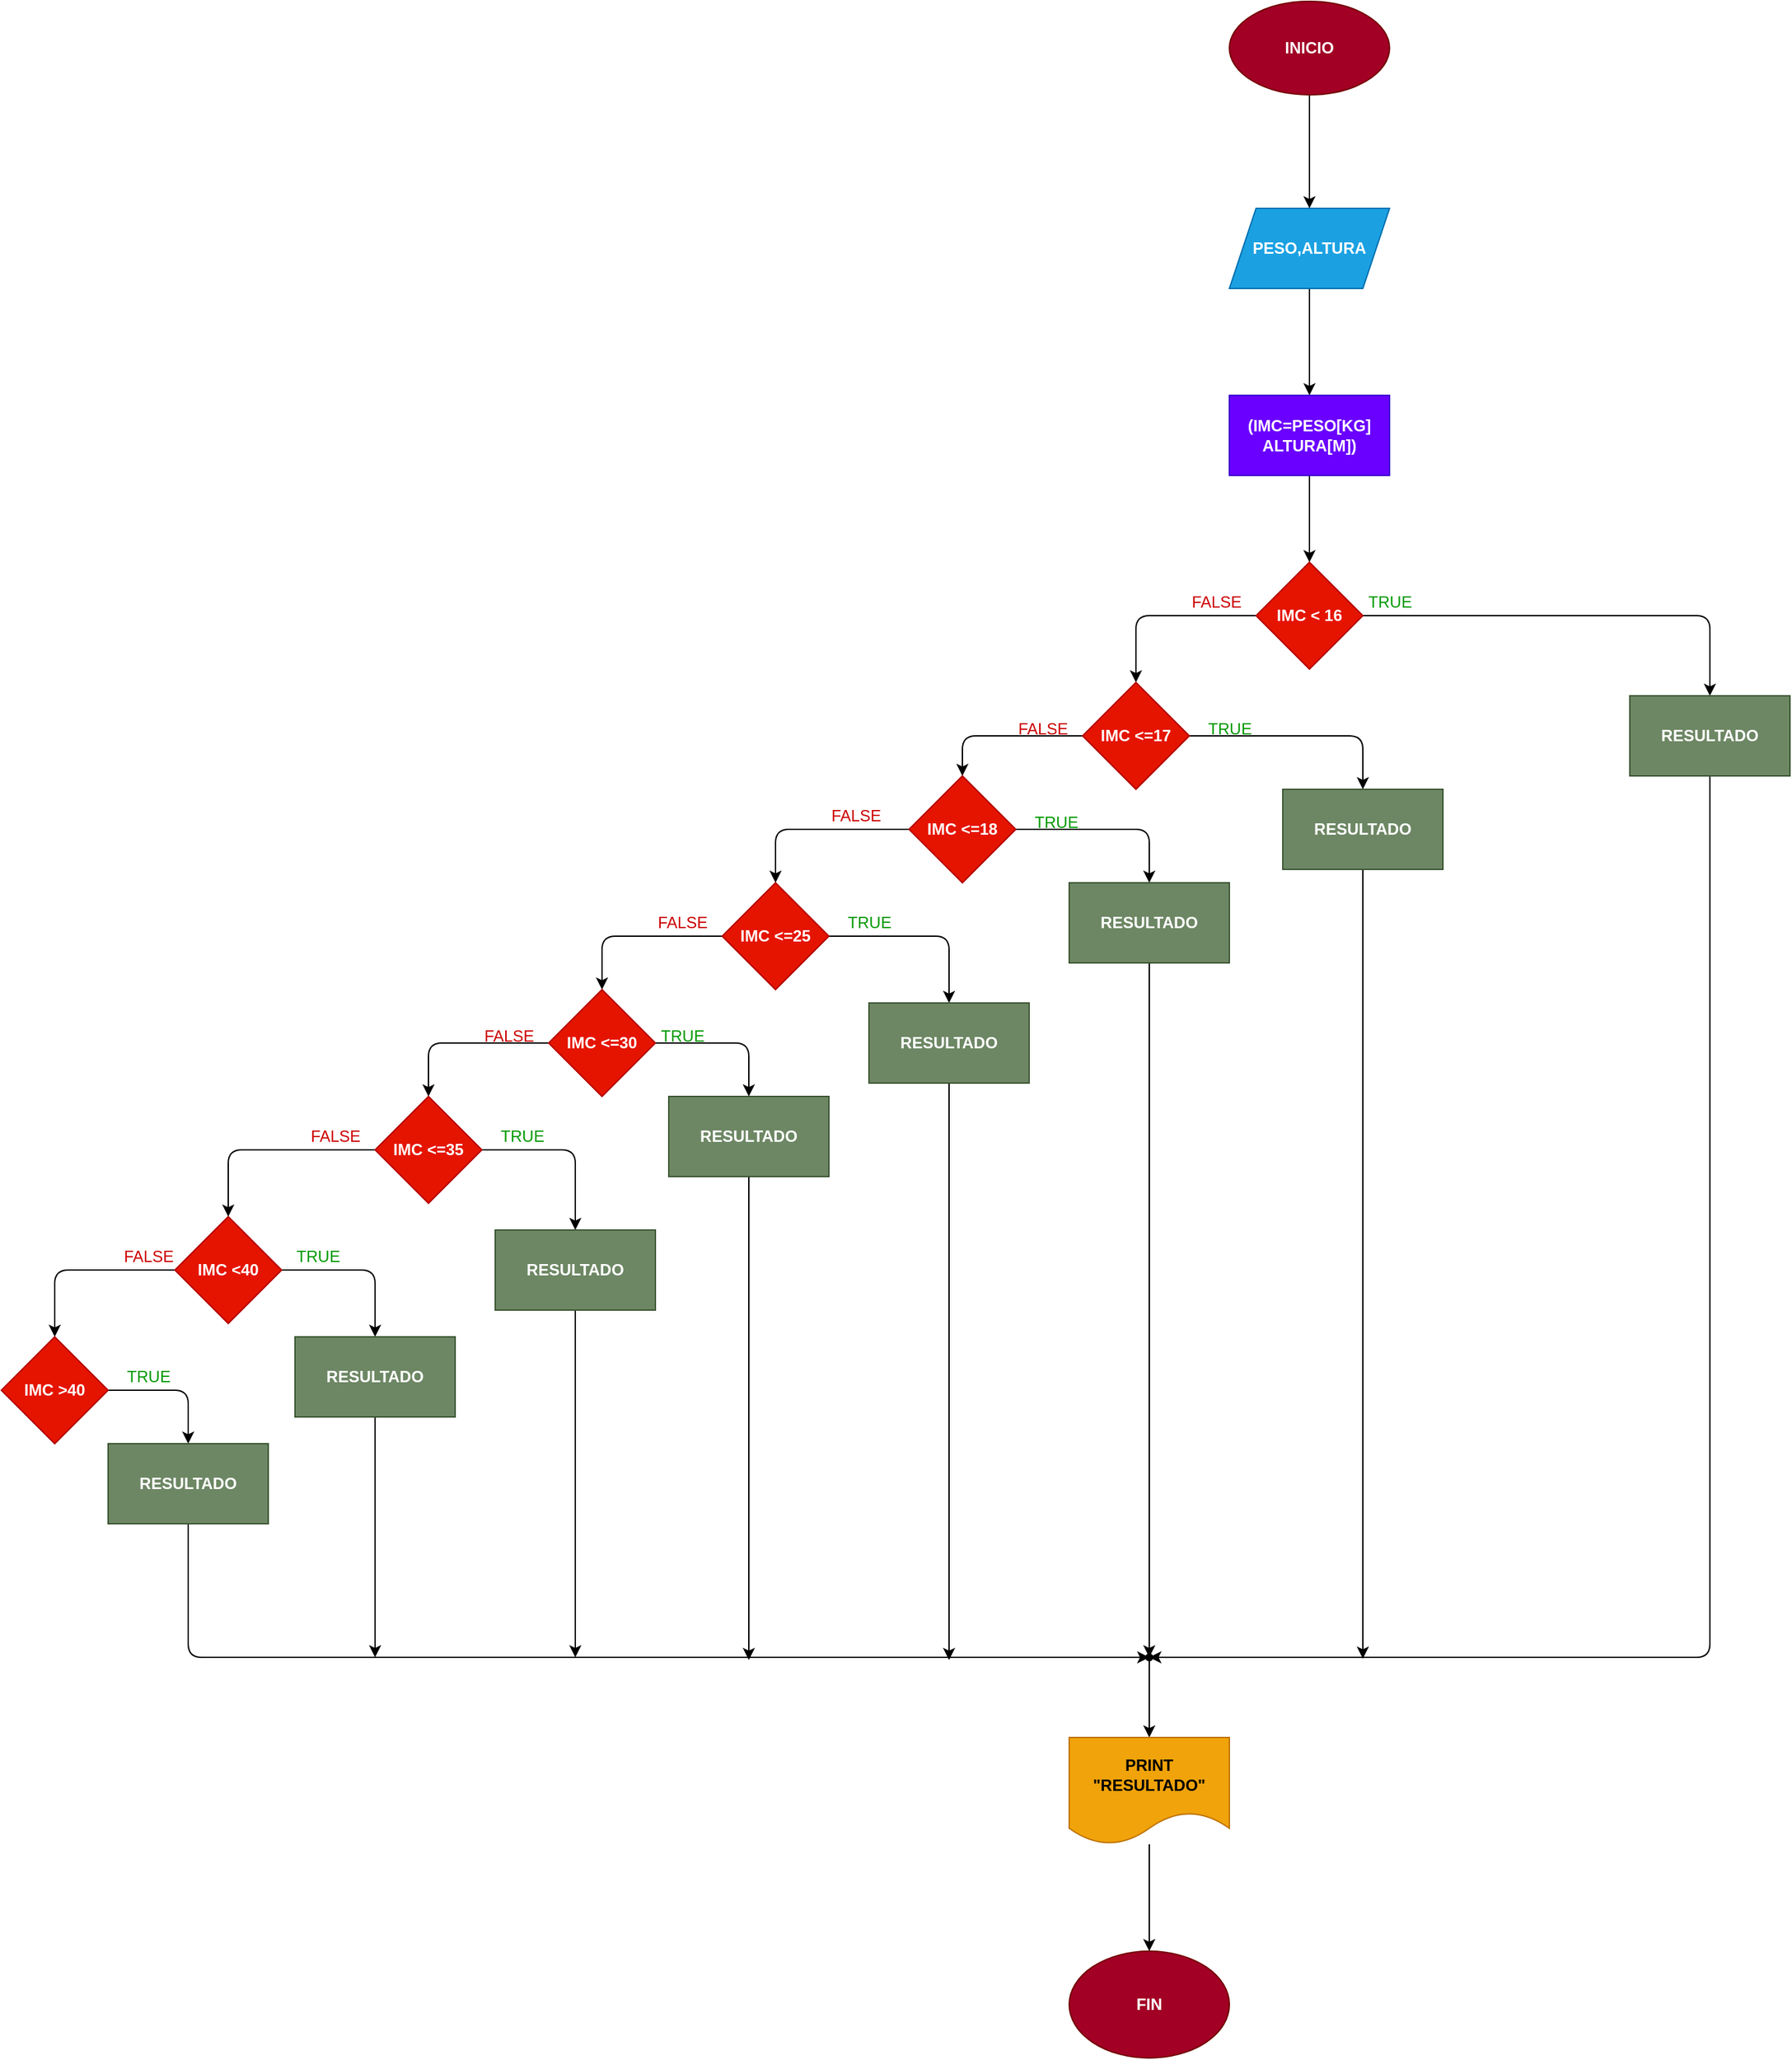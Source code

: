 <mxfile>
    <diagram id="NtuYRUEf1pnKus-6WTet" name="Página-1">
        <mxGraphModel dx="1537" dy="413" grid="1" gridSize="10" guides="1" tooltips="1" connect="1" arrows="1" fold="1" page="1" pageScale="1" pageWidth="827" pageHeight="1169" math="0" shadow="0">
            <root>
                <mxCell id="0"/>
                <mxCell id="1" parent="0"/>
                <mxCell id="4" value="" style="edgeStyle=none;html=1;" parent="1" source="2" target="3" edge="1">
                    <mxGeometry relative="1" as="geometry"/>
                </mxCell>
                <mxCell id="2" value="&lt;b&gt;INICIO&lt;/b&gt;" style="ellipse;whiteSpace=wrap;html=1;fillColor=#a20025;fontColor=#ffffff;strokeColor=#6F0000;" parent="1" vertex="1">
                    <mxGeometry x="270" y="40" width="120" height="70" as="geometry"/>
                </mxCell>
                <mxCell id="6" value="" style="edgeStyle=none;html=1;" parent="1" source="3" target="5" edge="1">
                    <mxGeometry relative="1" as="geometry"/>
                </mxCell>
                <mxCell id="3" value="&lt;b&gt;PESO,ALTURA&lt;/b&gt;" style="shape=parallelogram;perimeter=parallelogramPerimeter;whiteSpace=wrap;html=1;fixedSize=1;fillColor=#1ba1e2;fontColor=#ffffff;strokeColor=#006EAF;" parent="1" vertex="1">
                    <mxGeometry x="270" y="195" width="120" height="60" as="geometry"/>
                </mxCell>
                <mxCell id="9" value="" style="edgeStyle=none;html=1;" parent="1" source="5" target="7" edge="1">
                    <mxGeometry relative="1" as="geometry"/>
                </mxCell>
                <mxCell id="5" value="&lt;b&gt;(IMC=PESO[KG]&lt;br&gt;ALTURA[M])&lt;/b&gt;" style="whiteSpace=wrap;html=1;fillColor=#6a00ff;fontColor=#ffffff;strokeColor=#3700CC;" parent="1" vertex="1">
                    <mxGeometry x="270" y="335" width="120" height="60" as="geometry"/>
                </mxCell>
                <mxCell id="10" style="edgeStyle=none;html=1;entryX=0.5;entryY=0;entryDx=0;entryDy=0;" parent="1" source="7" target="8" edge="1">
                    <mxGeometry relative="1" as="geometry">
                        <Array as="points">
                            <mxPoint x="630" y="500"/>
                        </Array>
                    </mxGeometry>
                </mxCell>
                <mxCell id="12" style="edgeStyle=none;html=1;entryX=0.5;entryY=0;entryDx=0;entryDy=0;" parent="1" source="7" target="11" edge="1">
                    <mxGeometry relative="1" as="geometry">
                        <Array as="points">
                            <mxPoint x="200" y="500"/>
                        </Array>
                    </mxGeometry>
                </mxCell>
                <mxCell id="7" value="&lt;b&gt;IMC &amp;lt; 16&lt;/b&gt;" style="rhombus;whiteSpace=wrap;html=1;fillColor=#e51400;fontColor=#ffffff;strokeColor=#B20000;" parent="1" vertex="1">
                    <mxGeometry x="290" y="460" width="80" height="80" as="geometry"/>
                </mxCell>
                <mxCell id="46" value="" style="edgeStyle=none;html=1;" edge="1" parent="1" source="8" target="45">
                    <mxGeometry relative="1" as="geometry">
                        <Array as="points">
                            <mxPoint x="630" y="1280"/>
                        </Array>
                    </mxGeometry>
                </mxCell>
                <mxCell id="8" value="&lt;b&gt;RESULTADO&lt;/b&gt;" style="rounded=0;whiteSpace=wrap;html=1;fillColor=#6d8764;fontColor=#ffffff;strokeColor=#3A5431;" parent="1" vertex="1">
                    <mxGeometry x="570" y="560" width="120" height="60" as="geometry"/>
                </mxCell>
                <mxCell id="14" style="edgeStyle=none;html=1;entryX=0.5;entryY=0;entryDx=0;entryDy=0;" parent="1" source="11" target="13" edge="1">
                    <mxGeometry relative="1" as="geometry">
                        <Array as="points">
                            <mxPoint x="370" y="590"/>
                        </Array>
                    </mxGeometry>
                </mxCell>
                <mxCell id="16" style="edgeStyle=none;html=1;entryX=0.5;entryY=0;entryDx=0;entryDy=0;" parent="1" source="11" target="15" edge="1">
                    <mxGeometry relative="1" as="geometry">
                        <Array as="points">
                            <mxPoint x="70" y="590"/>
                        </Array>
                    </mxGeometry>
                </mxCell>
                <mxCell id="11" value="&lt;b&gt;IMC &amp;lt;=17&lt;/b&gt;" style="rhombus;whiteSpace=wrap;html=1;fillColor=#e51400;fontColor=#ffffff;strokeColor=#B20000;" parent="1" vertex="1">
                    <mxGeometry x="160" y="550" width="80" height="80" as="geometry"/>
                </mxCell>
                <mxCell id="49" style="edgeStyle=none;html=1;" edge="1" parent="1" source="13">
                    <mxGeometry relative="1" as="geometry">
                        <mxPoint x="370" y="1281" as="targetPoint"/>
                    </mxGeometry>
                </mxCell>
                <mxCell id="13" value="&lt;b&gt;RESULTADO&lt;/b&gt;" style="rounded=0;whiteSpace=wrap;html=1;fillColor=#6d8764;fontColor=#ffffff;strokeColor=#3A5431;" parent="1" vertex="1">
                    <mxGeometry x="310" y="630" width="120" height="60" as="geometry"/>
                </mxCell>
                <mxCell id="19" style="edgeStyle=none;html=1;entryX=0.5;entryY=0;entryDx=0;entryDy=0;" parent="1" source="15" target="18" edge="1">
                    <mxGeometry relative="1" as="geometry">
                        <Array as="points">
                            <mxPoint x="210" y="660"/>
                        </Array>
                    </mxGeometry>
                </mxCell>
                <mxCell id="21" style="edgeStyle=none;html=1;entryX=0.5;entryY=0;entryDx=0;entryDy=0;" parent="1" source="15" target="20" edge="1">
                    <mxGeometry relative="1" as="geometry">
                        <mxPoint x="-80" y="670" as="targetPoint"/>
                        <Array as="points">
                            <mxPoint x="-70" y="660"/>
                        </Array>
                    </mxGeometry>
                </mxCell>
                <mxCell id="15" value="&lt;b&gt;IMC &amp;lt;=18&lt;/b&gt;" style="rhombus;whiteSpace=wrap;html=1;fillColor=#e51400;fontColor=#ffffff;strokeColor=#B20000;" parent="1" vertex="1">
                    <mxGeometry x="30" y="620" width="80" height="80" as="geometry"/>
                </mxCell>
                <mxCell id="48" style="edgeStyle=none;html=1;entryX=0.8;entryY=0.35;entryDx=0;entryDy=0;entryPerimeter=0;" edge="1" parent="1" source="18" target="45">
                    <mxGeometry relative="1" as="geometry"/>
                </mxCell>
                <mxCell id="18" value="&lt;b&gt;RESULTADO&lt;/b&gt;" style="rounded=0;whiteSpace=wrap;html=1;fillColor=#6d8764;fontColor=#ffffff;strokeColor=#3A5431;" parent="1" vertex="1">
                    <mxGeometry x="150" y="700" width="120" height="60" as="geometry"/>
                </mxCell>
                <mxCell id="23" style="edgeStyle=none;html=1;entryX=0.5;entryY=0;entryDx=0;entryDy=0;" parent="1" source="20" target="22" edge="1">
                    <mxGeometry relative="1" as="geometry">
                        <Array as="points">
                            <mxPoint x="60" y="740"/>
                        </Array>
                    </mxGeometry>
                </mxCell>
                <mxCell id="25" style="edgeStyle=none;html=1;entryX=0.5;entryY=0;entryDx=0;entryDy=0;" parent="1" source="20" target="24" edge="1">
                    <mxGeometry relative="1" as="geometry">
                        <Array as="points">
                            <mxPoint x="-200" y="740"/>
                        </Array>
                    </mxGeometry>
                </mxCell>
                <mxCell id="20" value="&lt;b&gt;IMC &amp;lt;=25&lt;/b&gt;" style="rhombus;whiteSpace=wrap;html=1;fillColor=#e51400;fontColor=#ffffff;strokeColor=#B20000;" parent="1" vertex="1">
                    <mxGeometry x="-110" y="700" width="80" height="80" as="geometry"/>
                </mxCell>
                <mxCell id="47" style="edgeStyle=none;html=1;" edge="1" parent="1" source="22">
                    <mxGeometry relative="1" as="geometry">
                        <mxPoint x="60" y="1282" as="targetPoint"/>
                    </mxGeometry>
                </mxCell>
                <mxCell id="22" value="&lt;b&gt;RESULTADO&lt;/b&gt;" style="rounded=0;whiteSpace=wrap;html=1;fillColor=#6d8764;fontColor=#ffffff;strokeColor=#3A5431;" parent="1" vertex="1">
                    <mxGeometry y="790" width="120" height="60" as="geometry"/>
                </mxCell>
                <mxCell id="27" style="edgeStyle=none;html=1;entryX=0.5;entryY=0;entryDx=0;entryDy=0;" parent="1" source="24" target="26" edge="1">
                    <mxGeometry relative="1" as="geometry">
                        <Array as="points">
                            <mxPoint x="-90" y="820"/>
                        </Array>
                    </mxGeometry>
                </mxCell>
                <mxCell id="29" style="edgeStyle=none;html=1;entryX=0.5;entryY=0;entryDx=0;entryDy=0;" parent="1" source="24" target="28" edge="1">
                    <mxGeometry relative="1" as="geometry">
                        <Array as="points">
                            <mxPoint x="-330" y="820"/>
                        </Array>
                    </mxGeometry>
                </mxCell>
                <mxCell id="24" value="&lt;b&gt;IMC &amp;lt;=30&lt;/b&gt;" style="rhombus;whiteSpace=wrap;html=1;fillColor=#e51400;fontColor=#ffffff;strokeColor=#B20000;" parent="1" vertex="1">
                    <mxGeometry x="-240" y="780" width="80" height="80" as="geometry"/>
                </mxCell>
                <mxCell id="43" style="edgeStyle=none;html=1;" edge="1" parent="1" source="26">
                    <mxGeometry relative="1" as="geometry">
                        <mxPoint x="-90" y="1282" as="targetPoint"/>
                    </mxGeometry>
                </mxCell>
                <mxCell id="26" value="&lt;b&gt;RESULTADO&lt;/b&gt;" style="rounded=0;whiteSpace=wrap;html=1;fillColor=#6d8764;fontColor=#ffffff;strokeColor=#3A5431;" parent="1" vertex="1">
                    <mxGeometry x="-150" y="860" width="120" height="60" as="geometry"/>
                </mxCell>
                <mxCell id="31" style="edgeStyle=none;html=1;entryX=0.5;entryY=0;entryDx=0;entryDy=0;" parent="1" source="28" target="30" edge="1">
                    <mxGeometry relative="1" as="geometry">
                        <Array as="points">
                            <mxPoint x="-480" y="900"/>
                        </Array>
                    </mxGeometry>
                </mxCell>
                <mxCell id="33" style="edgeStyle=none;html=1;entryX=0.5;entryY=0;entryDx=0;entryDy=0;" parent="1" source="28" target="32" edge="1">
                    <mxGeometry relative="1" as="geometry">
                        <Array as="points">
                            <mxPoint x="-220" y="900"/>
                        </Array>
                    </mxGeometry>
                </mxCell>
                <mxCell id="28" value="&lt;b&gt;IMC &amp;lt;=35&lt;/b&gt;" style="rhombus;whiteSpace=wrap;html=1;fillColor=#e51400;fontColor=#ffffff;strokeColor=#B20000;" parent="1" vertex="1">
                    <mxGeometry x="-370" y="860" width="80" height="80" as="geometry"/>
                </mxCell>
                <mxCell id="35" style="edgeStyle=none;html=1;entryX=0.5;entryY=0;entryDx=0;entryDy=0;" parent="1" source="30" target="34" edge="1">
                    <mxGeometry relative="1" as="geometry">
                        <Array as="points">
                            <mxPoint x="-370" y="990"/>
                        </Array>
                    </mxGeometry>
                </mxCell>
                <mxCell id="37" style="edgeStyle=none;html=1;entryX=0.5;entryY=0;entryDx=0;entryDy=0;" parent="1" source="30" target="36" edge="1">
                    <mxGeometry relative="1" as="geometry">
                        <Array as="points">
                            <mxPoint x="-610" y="990"/>
                        </Array>
                    </mxGeometry>
                </mxCell>
                <mxCell id="30" value="&lt;b&gt;IMC &amp;lt;40&lt;/b&gt;" style="rhombus;whiteSpace=wrap;html=1;fillColor=#e51400;fontColor=#ffffff;strokeColor=#B20000;" parent="1" vertex="1">
                    <mxGeometry x="-520" y="950" width="80" height="80" as="geometry"/>
                </mxCell>
                <mxCell id="42" style="edgeStyle=none;html=1;" edge="1" parent="1" source="32">
                    <mxGeometry relative="1" as="geometry">
                        <mxPoint x="-220" y="1280" as="targetPoint"/>
                    </mxGeometry>
                </mxCell>
                <mxCell id="32" value="&lt;b&gt;RESULTADO&lt;/b&gt;" style="rounded=0;whiteSpace=wrap;html=1;fillColor=#6d8764;fontColor=#ffffff;strokeColor=#3A5431;" parent="1" vertex="1">
                    <mxGeometry x="-280" y="960" width="120" height="60" as="geometry"/>
                </mxCell>
                <mxCell id="41" style="edgeStyle=none;html=1;" edge="1" parent="1" source="34">
                    <mxGeometry relative="1" as="geometry">
                        <mxPoint x="-370" y="1280" as="targetPoint"/>
                    </mxGeometry>
                </mxCell>
                <mxCell id="34" value="&lt;b&gt;RESULTADO&lt;/b&gt;" style="rounded=0;whiteSpace=wrap;html=1;fillColor=#6d8764;fontColor=#ffffff;strokeColor=#3A5431;" parent="1" vertex="1">
                    <mxGeometry x="-430" y="1040" width="120" height="60" as="geometry"/>
                </mxCell>
                <mxCell id="39" style="edgeStyle=none;html=1;entryX=0.5;entryY=0;entryDx=0;entryDy=0;" parent="1" source="36" target="38" edge="1">
                    <mxGeometry relative="1" as="geometry">
                        <Array as="points">
                            <mxPoint x="-510" y="1080"/>
                        </Array>
                    </mxGeometry>
                </mxCell>
                <mxCell id="36" value="&lt;b&gt;IMC &amp;gt;40&lt;/b&gt;" style="rhombus;whiteSpace=wrap;html=1;fillColor=#e51400;fontColor=#ffffff;strokeColor=#B20000;" parent="1" vertex="1">
                    <mxGeometry x="-650" y="1040" width="80" height="80" as="geometry"/>
                </mxCell>
                <mxCell id="40" style="edgeStyle=none;html=1;" edge="1" parent="1" source="38">
                    <mxGeometry relative="1" as="geometry">
                        <mxPoint x="210" y="1280" as="targetPoint"/>
                        <Array as="points">
                            <mxPoint x="-510" y="1280"/>
                        </Array>
                    </mxGeometry>
                </mxCell>
                <mxCell id="38" value="&lt;b&gt;RESULTADO&lt;/b&gt;" style="rounded=0;whiteSpace=wrap;html=1;fillColor=#6d8764;fontColor=#ffffff;strokeColor=#3A5431;" parent="1" vertex="1">
                    <mxGeometry x="-570" y="1120" width="120" height="60" as="geometry"/>
                </mxCell>
                <mxCell id="51" value="" style="edgeStyle=none;html=1;" edge="1" parent="1" source="45" target="50">
                    <mxGeometry relative="1" as="geometry"/>
                </mxCell>
                <mxCell id="45" value="" style="shape=waypoint;sketch=0;size=6;pointerEvents=1;points=[];fillColor=default;resizable=0;rotatable=0;perimeter=centerPerimeter;snapToPoint=1;rounded=0;" vertex="1" parent="1">
                    <mxGeometry x="200" y="1270" width="20" height="20" as="geometry"/>
                </mxCell>
                <mxCell id="53" value="" style="edgeStyle=none;html=1;" edge="1" parent="1" source="50" target="52">
                    <mxGeometry relative="1" as="geometry"/>
                </mxCell>
                <mxCell id="50" value="&lt;b&gt;PRINT&lt;br&gt;&quot;RESULTADO&quot;&lt;/b&gt;" style="shape=document;whiteSpace=wrap;html=1;boundedLbl=1;sketch=0;rounded=0;fillColor=#f0a30a;fontColor=#000000;strokeColor=#BD7000;" vertex="1" parent="1">
                    <mxGeometry x="150" y="1340" width="120" height="80" as="geometry"/>
                </mxCell>
                <mxCell id="52" value="&lt;b&gt;FIN&lt;/b&gt;" style="ellipse;whiteSpace=wrap;html=1;fillColor=#a20025;fontColor=#ffffff;strokeColor=#6F0000;" vertex="1" parent="1">
                    <mxGeometry x="150" y="1500" width="120" height="80" as="geometry"/>
                </mxCell>
                <mxCell id="54" value="&lt;font color=&quot;#009900&quot;&gt;TRUE&lt;/font&gt;" style="text;html=1;align=center;verticalAlign=middle;resizable=0;points=[];autosize=1;strokeColor=none;fillColor=none;" vertex="1" parent="1">
                    <mxGeometry x="360" y="475" width="60" height="30" as="geometry"/>
                </mxCell>
                <mxCell id="55" value="&lt;font color=&quot;#cc0000&quot;&gt;FALSE&lt;/font&gt;" style="text;html=1;align=center;verticalAlign=middle;resizable=0;points=[];autosize=1;strokeColor=none;fillColor=none;" vertex="1" parent="1">
                    <mxGeometry x="230" y="475" width="60" height="30" as="geometry"/>
                </mxCell>
                <mxCell id="56" value="&lt;font color=&quot;#009900&quot;&gt;TRUE&lt;/font&gt;" style="text;html=1;align=center;verticalAlign=middle;resizable=0;points=[];autosize=1;strokeColor=none;fillColor=none;" vertex="1" parent="1">
                    <mxGeometry x="240" y="570" width="60" height="30" as="geometry"/>
                </mxCell>
                <mxCell id="57" value="&lt;font color=&quot;#cc0000&quot;&gt;FALSE&lt;/font&gt;" style="text;html=1;align=center;verticalAlign=middle;resizable=0;points=[];autosize=1;strokeColor=none;fillColor=none;" vertex="1" parent="1">
                    <mxGeometry x="100" y="570" width="60" height="30" as="geometry"/>
                </mxCell>
                <mxCell id="58" value="&lt;font color=&quot;#009900&quot;&gt;TRUE&lt;/font&gt;" style="text;html=1;align=center;verticalAlign=middle;resizable=0;points=[];autosize=1;strokeColor=none;fillColor=none;" vertex="1" parent="1">
                    <mxGeometry x="110" y="640" width="60" height="30" as="geometry"/>
                </mxCell>
                <mxCell id="59" value="&lt;font color=&quot;#cc0000&quot;&gt;FALSE&lt;/font&gt;" style="text;html=1;align=center;verticalAlign=middle;resizable=0;points=[];autosize=1;strokeColor=none;fillColor=none;" vertex="1" parent="1">
                    <mxGeometry x="-40" y="635" width="60" height="30" as="geometry"/>
                </mxCell>
                <mxCell id="60" value="&lt;font color=&quot;#009900&quot;&gt;TRUE&lt;/font&gt;" style="text;html=1;align=center;verticalAlign=middle;resizable=0;points=[];autosize=1;strokeColor=none;fillColor=none;" vertex="1" parent="1">
                    <mxGeometry x="-30" y="715" width="60" height="30" as="geometry"/>
                </mxCell>
                <mxCell id="61" value="&lt;font color=&quot;#cc0000&quot;&gt;FALSE&lt;/font&gt;" style="text;html=1;align=center;verticalAlign=middle;resizable=0;points=[];autosize=1;strokeColor=none;fillColor=none;" vertex="1" parent="1">
                    <mxGeometry x="-170" y="715" width="60" height="30" as="geometry"/>
                </mxCell>
                <mxCell id="62" value="&lt;font color=&quot;#009900&quot;&gt;TRUE&lt;/font&gt;" style="text;html=1;align=center;verticalAlign=middle;resizable=0;points=[];autosize=1;strokeColor=none;fillColor=none;" vertex="1" parent="1">
                    <mxGeometry x="-170" y="800" width="60" height="30" as="geometry"/>
                </mxCell>
                <mxCell id="64" value="&lt;font color=&quot;#cc0000&quot;&gt;FALSE&lt;/font&gt;" style="text;html=1;align=center;verticalAlign=middle;resizable=0;points=[];autosize=1;strokeColor=none;fillColor=none;" vertex="1" parent="1">
                    <mxGeometry x="-300" y="800" width="60" height="30" as="geometry"/>
                </mxCell>
                <mxCell id="65" value="&lt;font color=&quot;#009900&quot;&gt;TRUE&lt;/font&gt;" style="text;html=1;align=center;verticalAlign=middle;resizable=0;points=[];autosize=1;strokeColor=none;fillColor=none;" vertex="1" parent="1">
                    <mxGeometry x="-290" y="875" width="60" height="30" as="geometry"/>
                </mxCell>
                <mxCell id="66" value="&lt;font color=&quot;#cc0000&quot;&gt;FALSE&lt;/font&gt;" style="text;html=1;align=center;verticalAlign=middle;resizable=0;points=[];autosize=1;strokeColor=none;fillColor=none;" vertex="1" parent="1">
                    <mxGeometry x="-430" y="875" width="60" height="30" as="geometry"/>
                </mxCell>
                <mxCell id="67" value="&lt;font color=&quot;#009900&quot;&gt;TRUE&lt;/font&gt;" style="text;html=1;align=center;verticalAlign=middle;resizable=0;points=[];autosize=1;strokeColor=none;fillColor=none;" vertex="1" parent="1">
                    <mxGeometry x="-443" y="965" width="60" height="30" as="geometry"/>
                </mxCell>
                <mxCell id="68" value="&lt;font color=&quot;#cc0000&quot;&gt;FALSE&lt;/font&gt;" style="text;html=1;align=center;verticalAlign=middle;resizable=0;points=[];autosize=1;strokeColor=none;fillColor=none;" vertex="1" parent="1">
                    <mxGeometry x="-570" y="965" width="60" height="30" as="geometry"/>
                </mxCell>
                <mxCell id="69" value="&lt;font color=&quot;#009900&quot;&gt;TRUE&lt;/font&gt;" style="text;html=1;align=center;verticalAlign=middle;resizable=0;points=[];autosize=1;strokeColor=none;fillColor=none;" vertex="1" parent="1">
                    <mxGeometry x="-570" y="1055" width="60" height="30" as="geometry"/>
                </mxCell>
            </root>
        </mxGraphModel>
    </diagram>
</mxfile>